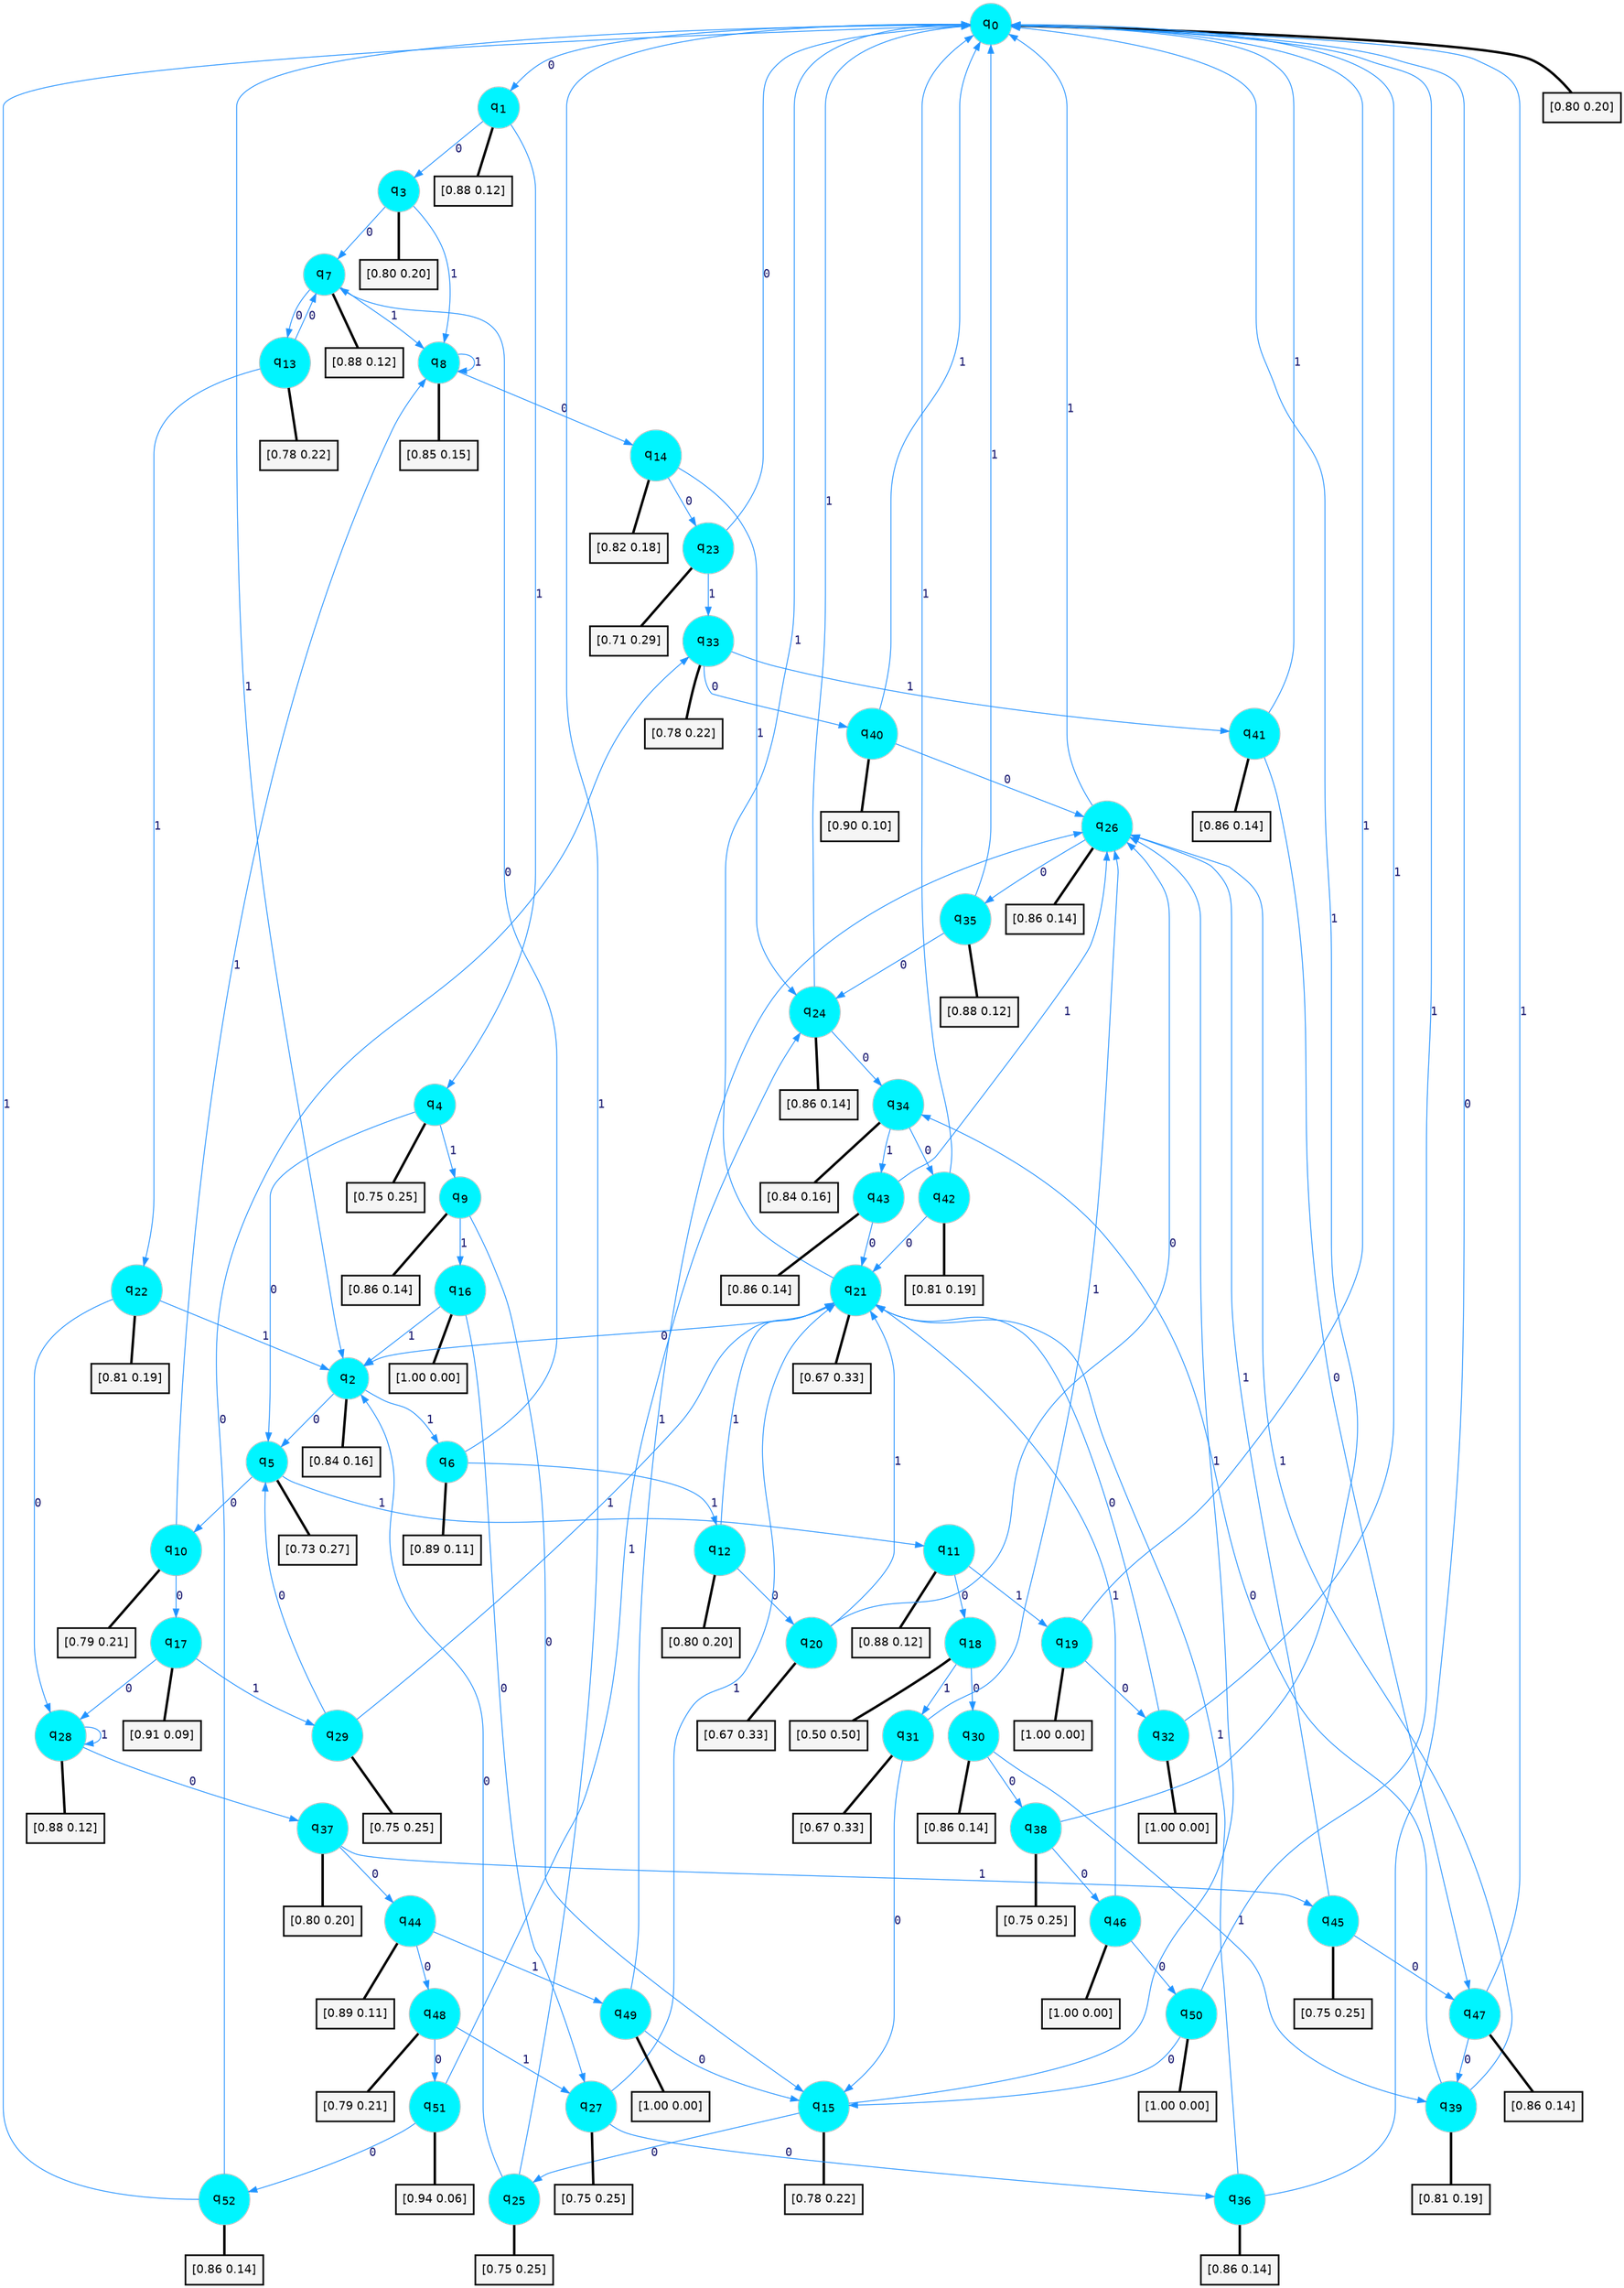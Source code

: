 digraph G {
graph [
bgcolor=transparent, dpi=300, rankdir=TD, size="40,25"];
node [
color=gray, fillcolor=turquoise1, fontcolor=black, fontname=Helvetica, fontsize=16, fontweight=bold, shape=circle, style=filled];
edge [
arrowsize=1, color=dodgerblue1, fontcolor=midnightblue, fontname=courier, fontweight=bold, penwidth=1, style=solid, weight=20];
0[label=<q<SUB>0</SUB>>];
1[label=<q<SUB>1</SUB>>];
2[label=<q<SUB>2</SUB>>];
3[label=<q<SUB>3</SUB>>];
4[label=<q<SUB>4</SUB>>];
5[label=<q<SUB>5</SUB>>];
6[label=<q<SUB>6</SUB>>];
7[label=<q<SUB>7</SUB>>];
8[label=<q<SUB>8</SUB>>];
9[label=<q<SUB>9</SUB>>];
10[label=<q<SUB>10</SUB>>];
11[label=<q<SUB>11</SUB>>];
12[label=<q<SUB>12</SUB>>];
13[label=<q<SUB>13</SUB>>];
14[label=<q<SUB>14</SUB>>];
15[label=<q<SUB>15</SUB>>];
16[label=<q<SUB>16</SUB>>];
17[label=<q<SUB>17</SUB>>];
18[label=<q<SUB>18</SUB>>];
19[label=<q<SUB>19</SUB>>];
20[label=<q<SUB>20</SUB>>];
21[label=<q<SUB>21</SUB>>];
22[label=<q<SUB>22</SUB>>];
23[label=<q<SUB>23</SUB>>];
24[label=<q<SUB>24</SUB>>];
25[label=<q<SUB>25</SUB>>];
26[label=<q<SUB>26</SUB>>];
27[label=<q<SUB>27</SUB>>];
28[label=<q<SUB>28</SUB>>];
29[label=<q<SUB>29</SUB>>];
30[label=<q<SUB>30</SUB>>];
31[label=<q<SUB>31</SUB>>];
32[label=<q<SUB>32</SUB>>];
33[label=<q<SUB>33</SUB>>];
34[label=<q<SUB>34</SUB>>];
35[label=<q<SUB>35</SUB>>];
36[label=<q<SUB>36</SUB>>];
37[label=<q<SUB>37</SUB>>];
38[label=<q<SUB>38</SUB>>];
39[label=<q<SUB>39</SUB>>];
40[label=<q<SUB>40</SUB>>];
41[label=<q<SUB>41</SUB>>];
42[label=<q<SUB>42</SUB>>];
43[label=<q<SUB>43</SUB>>];
44[label=<q<SUB>44</SUB>>];
45[label=<q<SUB>45</SUB>>];
46[label=<q<SUB>46</SUB>>];
47[label=<q<SUB>47</SUB>>];
48[label=<q<SUB>48</SUB>>];
49[label=<q<SUB>49</SUB>>];
50[label=<q<SUB>50</SUB>>];
51[label=<q<SUB>51</SUB>>];
52[label=<q<SUB>52</SUB>>];
53[label="[0.80 0.20]", shape=box,fontcolor=black, fontname=Helvetica, fontsize=14, penwidth=2, fillcolor=whitesmoke,color=black];
54[label="[0.88 0.12]", shape=box,fontcolor=black, fontname=Helvetica, fontsize=14, penwidth=2, fillcolor=whitesmoke,color=black];
55[label="[0.84 0.16]", shape=box,fontcolor=black, fontname=Helvetica, fontsize=14, penwidth=2, fillcolor=whitesmoke,color=black];
56[label="[0.80 0.20]", shape=box,fontcolor=black, fontname=Helvetica, fontsize=14, penwidth=2, fillcolor=whitesmoke,color=black];
57[label="[0.75 0.25]", shape=box,fontcolor=black, fontname=Helvetica, fontsize=14, penwidth=2, fillcolor=whitesmoke,color=black];
58[label="[0.73 0.27]", shape=box,fontcolor=black, fontname=Helvetica, fontsize=14, penwidth=2, fillcolor=whitesmoke,color=black];
59[label="[0.89 0.11]", shape=box,fontcolor=black, fontname=Helvetica, fontsize=14, penwidth=2, fillcolor=whitesmoke,color=black];
60[label="[0.88 0.12]", shape=box,fontcolor=black, fontname=Helvetica, fontsize=14, penwidth=2, fillcolor=whitesmoke,color=black];
61[label="[0.85 0.15]", shape=box,fontcolor=black, fontname=Helvetica, fontsize=14, penwidth=2, fillcolor=whitesmoke,color=black];
62[label="[0.86 0.14]", shape=box,fontcolor=black, fontname=Helvetica, fontsize=14, penwidth=2, fillcolor=whitesmoke,color=black];
63[label="[0.79 0.21]", shape=box,fontcolor=black, fontname=Helvetica, fontsize=14, penwidth=2, fillcolor=whitesmoke,color=black];
64[label="[0.88 0.12]", shape=box,fontcolor=black, fontname=Helvetica, fontsize=14, penwidth=2, fillcolor=whitesmoke,color=black];
65[label="[0.80 0.20]", shape=box,fontcolor=black, fontname=Helvetica, fontsize=14, penwidth=2, fillcolor=whitesmoke,color=black];
66[label="[0.78 0.22]", shape=box,fontcolor=black, fontname=Helvetica, fontsize=14, penwidth=2, fillcolor=whitesmoke,color=black];
67[label="[0.82 0.18]", shape=box,fontcolor=black, fontname=Helvetica, fontsize=14, penwidth=2, fillcolor=whitesmoke,color=black];
68[label="[0.78 0.22]", shape=box,fontcolor=black, fontname=Helvetica, fontsize=14, penwidth=2, fillcolor=whitesmoke,color=black];
69[label="[1.00 0.00]", shape=box,fontcolor=black, fontname=Helvetica, fontsize=14, penwidth=2, fillcolor=whitesmoke,color=black];
70[label="[0.91 0.09]", shape=box,fontcolor=black, fontname=Helvetica, fontsize=14, penwidth=2, fillcolor=whitesmoke,color=black];
71[label="[0.50 0.50]", shape=box,fontcolor=black, fontname=Helvetica, fontsize=14, penwidth=2, fillcolor=whitesmoke,color=black];
72[label="[1.00 0.00]", shape=box,fontcolor=black, fontname=Helvetica, fontsize=14, penwidth=2, fillcolor=whitesmoke,color=black];
73[label="[0.67 0.33]", shape=box,fontcolor=black, fontname=Helvetica, fontsize=14, penwidth=2, fillcolor=whitesmoke,color=black];
74[label="[0.67 0.33]", shape=box,fontcolor=black, fontname=Helvetica, fontsize=14, penwidth=2, fillcolor=whitesmoke,color=black];
75[label="[0.81 0.19]", shape=box,fontcolor=black, fontname=Helvetica, fontsize=14, penwidth=2, fillcolor=whitesmoke,color=black];
76[label="[0.71 0.29]", shape=box,fontcolor=black, fontname=Helvetica, fontsize=14, penwidth=2, fillcolor=whitesmoke,color=black];
77[label="[0.86 0.14]", shape=box,fontcolor=black, fontname=Helvetica, fontsize=14, penwidth=2, fillcolor=whitesmoke,color=black];
78[label="[0.75 0.25]", shape=box,fontcolor=black, fontname=Helvetica, fontsize=14, penwidth=2, fillcolor=whitesmoke,color=black];
79[label="[0.86 0.14]", shape=box,fontcolor=black, fontname=Helvetica, fontsize=14, penwidth=2, fillcolor=whitesmoke,color=black];
80[label="[0.75 0.25]", shape=box,fontcolor=black, fontname=Helvetica, fontsize=14, penwidth=2, fillcolor=whitesmoke,color=black];
81[label="[0.88 0.12]", shape=box,fontcolor=black, fontname=Helvetica, fontsize=14, penwidth=2, fillcolor=whitesmoke,color=black];
82[label="[0.75 0.25]", shape=box,fontcolor=black, fontname=Helvetica, fontsize=14, penwidth=2, fillcolor=whitesmoke,color=black];
83[label="[0.86 0.14]", shape=box,fontcolor=black, fontname=Helvetica, fontsize=14, penwidth=2, fillcolor=whitesmoke,color=black];
84[label="[0.67 0.33]", shape=box,fontcolor=black, fontname=Helvetica, fontsize=14, penwidth=2, fillcolor=whitesmoke,color=black];
85[label="[1.00 0.00]", shape=box,fontcolor=black, fontname=Helvetica, fontsize=14, penwidth=2, fillcolor=whitesmoke,color=black];
86[label="[0.78 0.22]", shape=box,fontcolor=black, fontname=Helvetica, fontsize=14, penwidth=2, fillcolor=whitesmoke,color=black];
87[label="[0.84 0.16]", shape=box,fontcolor=black, fontname=Helvetica, fontsize=14, penwidth=2, fillcolor=whitesmoke,color=black];
88[label="[0.88 0.12]", shape=box,fontcolor=black, fontname=Helvetica, fontsize=14, penwidth=2, fillcolor=whitesmoke,color=black];
89[label="[0.86 0.14]", shape=box,fontcolor=black, fontname=Helvetica, fontsize=14, penwidth=2, fillcolor=whitesmoke,color=black];
90[label="[0.80 0.20]", shape=box,fontcolor=black, fontname=Helvetica, fontsize=14, penwidth=2, fillcolor=whitesmoke,color=black];
91[label="[0.75 0.25]", shape=box,fontcolor=black, fontname=Helvetica, fontsize=14, penwidth=2, fillcolor=whitesmoke,color=black];
92[label="[0.81 0.19]", shape=box,fontcolor=black, fontname=Helvetica, fontsize=14, penwidth=2, fillcolor=whitesmoke,color=black];
93[label="[0.90 0.10]", shape=box,fontcolor=black, fontname=Helvetica, fontsize=14, penwidth=2, fillcolor=whitesmoke,color=black];
94[label="[0.86 0.14]", shape=box,fontcolor=black, fontname=Helvetica, fontsize=14, penwidth=2, fillcolor=whitesmoke,color=black];
95[label="[0.81 0.19]", shape=box,fontcolor=black, fontname=Helvetica, fontsize=14, penwidth=2, fillcolor=whitesmoke,color=black];
96[label="[0.86 0.14]", shape=box,fontcolor=black, fontname=Helvetica, fontsize=14, penwidth=2, fillcolor=whitesmoke,color=black];
97[label="[0.89 0.11]", shape=box,fontcolor=black, fontname=Helvetica, fontsize=14, penwidth=2, fillcolor=whitesmoke,color=black];
98[label="[0.75 0.25]", shape=box,fontcolor=black, fontname=Helvetica, fontsize=14, penwidth=2, fillcolor=whitesmoke,color=black];
99[label="[1.00 0.00]", shape=box,fontcolor=black, fontname=Helvetica, fontsize=14, penwidth=2, fillcolor=whitesmoke,color=black];
100[label="[0.86 0.14]", shape=box,fontcolor=black, fontname=Helvetica, fontsize=14, penwidth=2, fillcolor=whitesmoke,color=black];
101[label="[0.79 0.21]", shape=box,fontcolor=black, fontname=Helvetica, fontsize=14, penwidth=2, fillcolor=whitesmoke,color=black];
102[label="[1.00 0.00]", shape=box,fontcolor=black, fontname=Helvetica, fontsize=14, penwidth=2, fillcolor=whitesmoke,color=black];
103[label="[1.00 0.00]", shape=box,fontcolor=black, fontname=Helvetica, fontsize=14, penwidth=2, fillcolor=whitesmoke,color=black];
104[label="[0.94 0.06]", shape=box,fontcolor=black, fontname=Helvetica, fontsize=14, penwidth=2, fillcolor=whitesmoke,color=black];
105[label="[0.86 0.14]", shape=box,fontcolor=black, fontname=Helvetica, fontsize=14, penwidth=2, fillcolor=whitesmoke,color=black];
0->1 [label=0];
0->2 [label=1];
0->53 [arrowhead=none, penwidth=3,color=black];
1->3 [label=0];
1->4 [label=1];
1->54 [arrowhead=none, penwidth=3,color=black];
2->5 [label=0];
2->6 [label=1];
2->55 [arrowhead=none, penwidth=3,color=black];
3->7 [label=0];
3->8 [label=1];
3->56 [arrowhead=none, penwidth=3,color=black];
4->5 [label=0];
4->9 [label=1];
4->57 [arrowhead=none, penwidth=3,color=black];
5->10 [label=0];
5->11 [label=1];
5->58 [arrowhead=none, penwidth=3,color=black];
6->7 [label=0];
6->12 [label=1];
6->59 [arrowhead=none, penwidth=3,color=black];
7->13 [label=0];
7->8 [label=1];
7->60 [arrowhead=none, penwidth=3,color=black];
8->14 [label=0];
8->8 [label=1];
8->61 [arrowhead=none, penwidth=3,color=black];
9->15 [label=0];
9->16 [label=1];
9->62 [arrowhead=none, penwidth=3,color=black];
10->17 [label=0];
10->8 [label=1];
10->63 [arrowhead=none, penwidth=3,color=black];
11->18 [label=0];
11->19 [label=1];
11->64 [arrowhead=none, penwidth=3,color=black];
12->20 [label=0];
12->21 [label=1];
12->65 [arrowhead=none, penwidth=3,color=black];
13->7 [label=0];
13->22 [label=1];
13->66 [arrowhead=none, penwidth=3,color=black];
14->23 [label=0];
14->24 [label=1];
14->67 [arrowhead=none, penwidth=3,color=black];
15->25 [label=0];
15->26 [label=1];
15->68 [arrowhead=none, penwidth=3,color=black];
16->27 [label=0];
16->2 [label=1];
16->69 [arrowhead=none, penwidth=3,color=black];
17->28 [label=0];
17->29 [label=1];
17->70 [arrowhead=none, penwidth=3,color=black];
18->30 [label=0];
18->31 [label=1];
18->71 [arrowhead=none, penwidth=3,color=black];
19->32 [label=0];
19->0 [label=1];
19->72 [arrowhead=none, penwidth=3,color=black];
20->26 [label=0];
20->21 [label=1];
20->73 [arrowhead=none, penwidth=3,color=black];
21->2 [label=0];
21->0 [label=1];
21->74 [arrowhead=none, penwidth=3,color=black];
22->28 [label=0];
22->2 [label=1];
22->75 [arrowhead=none, penwidth=3,color=black];
23->0 [label=0];
23->33 [label=1];
23->76 [arrowhead=none, penwidth=3,color=black];
24->34 [label=0];
24->0 [label=1];
24->77 [arrowhead=none, penwidth=3,color=black];
25->2 [label=0];
25->0 [label=1];
25->78 [arrowhead=none, penwidth=3,color=black];
26->35 [label=0];
26->0 [label=1];
26->79 [arrowhead=none, penwidth=3,color=black];
27->36 [label=0];
27->21 [label=1];
27->80 [arrowhead=none, penwidth=3,color=black];
28->37 [label=0];
28->28 [label=1];
28->81 [arrowhead=none, penwidth=3,color=black];
29->5 [label=0];
29->21 [label=1];
29->82 [arrowhead=none, penwidth=3,color=black];
30->38 [label=0];
30->39 [label=1];
30->83 [arrowhead=none, penwidth=3,color=black];
31->15 [label=0];
31->26 [label=1];
31->84 [arrowhead=none, penwidth=3,color=black];
32->21 [label=0];
32->0 [label=1];
32->85 [arrowhead=none, penwidth=3,color=black];
33->40 [label=0];
33->41 [label=1];
33->86 [arrowhead=none, penwidth=3,color=black];
34->42 [label=0];
34->43 [label=1];
34->87 [arrowhead=none, penwidth=3,color=black];
35->24 [label=0];
35->0 [label=1];
35->88 [arrowhead=none, penwidth=3,color=black];
36->0 [label=0];
36->21 [label=1];
36->89 [arrowhead=none, penwidth=3,color=black];
37->44 [label=0];
37->45 [label=1];
37->90 [arrowhead=none, penwidth=3,color=black];
38->46 [label=0];
38->0 [label=1];
38->91 [arrowhead=none, penwidth=3,color=black];
39->34 [label=0];
39->26 [label=1];
39->92 [arrowhead=none, penwidth=3,color=black];
40->26 [label=0];
40->0 [label=1];
40->93 [arrowhead=none, penwidth=3,color=black];
41->47 [label=0];
41->0 [label=1];
41->94 [arrowhead=none, penwidth=3,color=black];
42->21 [label=0];
42->0 [label=1];
42->95 [arrowhead=none, penwidth=3,color=black];
43->21 [label=0];
43->26 [label=1];
43->96 [arrowhead=none, penwidth=3,color=black];
44->48 [label=0];
44->49 [label=1];
44->97 [arrowhead=none, penwidth=3,color=black];
45->47 [label=0];
45->26 [label=1];
45->98 [arrowhead=none, penwidth=3,color=black];
46->50 [label=0];
46->21 [label=1];
46->99 [arrowhead=none, penwidth=3,color=black];
47->39 [label=0];
47->0 [label=1];
47->100 [arrowhead=none, penwidth=3,color=black];
48->51 [label=0];
48->27 [label=1];
48->101 [arrowhead=none, penwidth=3,color=black];
49->15 [label=0];
49->26 [label=1];
49->102 [arrowhead=none, penwidth=3,color=black];
50->15 [label=0];
50->0 [label=1];
50->103 [arrowhead=none, penwidth=3,color=black];
51->52 [label=0];
51->24 [label=1];
51->104 [arrowhead=none, penwidth=3,color=black];
52->33 [label=0];
52->0 [label=1];
52->105 [arrowhead=none, penwidth=3,color=black];
}

